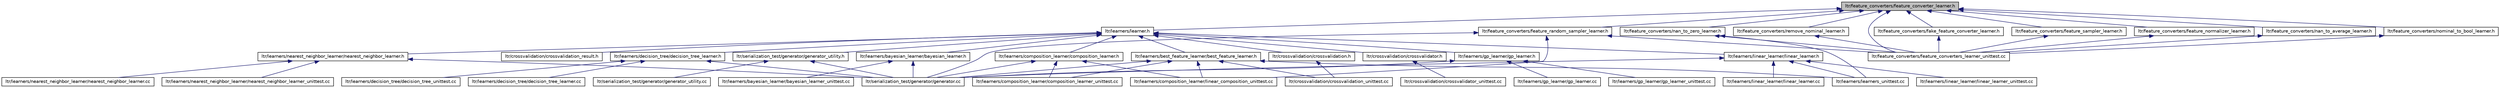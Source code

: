 digraph G
{
  edge [fontname="Helvetica",fontsize="10",labelfontname="Helvetica",labelfontsize="10"];
  node [fontname="Helvetica",fontsize="10",shape=record];
  Node1 [label="ltr/feature_converters/feature_converter_learner.h",height=0.2,width=0.4,color="black", fillcolor="grey75", style="filled" fontcolor="black"];
  Node1 -> Node2 [dir="back",color="midnightblue",fontsize="10",style="solid",fontname="Helvetica"];
  Node2 [label="ltr/learners/learner.h",height=0.2,width=0.4,color="black", fillcolor="white", style="filled",URL="$learner_8h.html"];
  Node2 -> Node3 [dir="back",color="midnightblue",fontsize="10",style="solid",fontname="Helvetica"];
  Node3 [label="ltr/crossvalidation/crossvalidation.h",height=0.2,width=0.4,color="black", fillcolor="white", style="filled",URL="$crossvalidation_8h.html"];
  Node3 -> Node4 [dir="back",color="midnightblue",fontsize="10",style="solid",fontname="Helvetica"];
  Node4 [label="ltr/crossvalidation/crossvalidation_unittest.cc",height=0.2,width=0.4,color="black", fillcolor="white", style="filled",URL="$crossvalidation__unittest_8cc.html"];
  Node2 -> Node5 [dir="back",color="midnightblue",fontsize="10",style="solid",fontname="Helvetica"];
  Node5 [label="ltr/crossvalidation/crossvalidation_result.h",height=0.2,width=0.4,color="black", fillcolor="white", style="filled",URL="$crossvalidation__result_8h.html"];
  Node2 -> Node6 [dir="back",color="midnightblue",fontsize="10",style="solid",fontname="Helvetica"];
  Node6 [label="ltr/learners/best_feature_learner/best_feature_learner.h",height=0.2,width=0.4,color="black", fillcolor="white", style="filled",URL="$best__feature__learner_8h.html"];
  Node6 -> Node4 [dir="back",color="midnightblue",fontsize="10",style="solid",fontname="Helvetica"];
  Node6 -> Node7 [dir="back",color="midnightblue",fontsize="10",style="solid",fontname="Helvetica"];
  Node7 [label="ltr/learners/composition_learner/composition_learner_unittest.cc",height=0.2,width=0.4,color="black", fillcolor="white", style="filled",URL="$composition__learner__unittest_8cc.html"];
  Node6 -> Node8 [dir="back",color="midnightblue",fontsize="10",style="solid",fontname="Helvetica"];
  Node8 [label="ltr/learners/composition_learner/linear_composition_unittest.cc",height=0.2,width=0.4,color="black", fillcolor="white", style="filled",URL="$linear__composition__unittest_8cc.html"];
  Node6 -> Node9 [dir="back",color="midnightblue",fontsize="10",style="solid",fontname="Helvetica"];
  Node9 [label="ltr/learners/learners_unittest.cc",height=0.2,width=0.4,color="black", fillcolor="white", style="filled",URL="$learners__unittest_8cc.html"];
  Node6 -> Node10 [dir="back",color="midnightblue",fontsize="10",style="solid",fontname="Helvetica"];
  Node10 [label="ltr/serialization_test/generator/generator.cc",height=0.2,width=0.4,color="black", fillcolor="white", style="filled",URL="$generator_8cc.html"];
  Node2 -> Node11 [dir="back",color="midnightblue",fontsize="10",style="solid",fontname="Helvetica"];
  Node11 [label="ltr/crossvalidation/crossvalidator.h",height=0.2,width=0.4,color="black", fillcolor="white", style="filled",URL="$crossvalidator_8h.html"];
  Node11 -> Node12 [dir="back",color="midnightblue",fontsize="10",style="solid",fontname="Helvetica"];
  Node12 [label="ltr/crossvalidation/crossvalidator_unittest.cc",height=0.2,width=0.4,color="black", fillcolor="white", style="filled",URL="$crossvalidator__unittest_8cc.html"];
  Node2 -> Node13 [dir="back",color="midnightblue",fontsize="10",style="solid",fontname="Helvetica"];
  Node13 [label="ltr/learners/bayesian_learner/bayesian_learner.h",height=0.2,width=0.4,color="black", fillcolor="white", style="filled",URL="$bayesian__learner_8h.html"];
  Node13 -> Node14 [dir="back",color="midnightblue",fontsize="10",style="solid",fontname="Helvetica"];
  Node14 [label="ltr/learners/bayesian_learner/bayesian_learner_unittest.cc",height=0.2,width=0.4,color="black", fillcolor="white", style="filled",URL="$bayesian__learner__unittest_8cc.html"];
  Node13 -> Node10 [dir="back",color="midnightblue",fontsize="10",style="solid",fontname="Helvetica"];
  Node2 -> Node15 [dir="back",color="midnightblue",fontsize="10",style="solid",fontname="Helvetica"];
  Node15 [label="ltr/learners/composition_learner/composition_learner.h",height=0.2,width=0.4,color="black", fillcolor="white", style="filled",URL="$composition__learner_8h.html"];
  Node15 -> Node7 [dir="back",color="midnightblue",fontsize="10",style="solid",fontname="Helvetica"];
  Node15 -> Node8 [dir="back",color="midnightblue",fontsize="10",style="solid",fontname="Helvetica"];
  Node15 -> Node10 [dir="back",color="midnightblue",fontsize="10",style="solid",fontname="Helvetica"];
  Node2 -> Node16 [dir="back",color="midnightblue",fontsize="10",style="solid",fontname="Helvetica"];
  Node16 [label="ltr/learners/decision_tree/decision_tree_learner.h",height=0.2,width=0.4,color="black", fillcolor="white", style="filled",URL="$decision__tree__learner_8h.html"];
  Node16 -> Node17 [dir="back",color="midnightblue",fontsize="10",style="solid",fontname="Helvetica"];
  Node17 [label="ltr/learners/decision_tree/decision_tree_learner.cc",height=0.2,width=0.4,color="black", fillcolor="white", style="filled",URL="$decision__tree__learner_8cc.html"];
  Node16 -> Node18 [dir="back",color="midnightblue",fontsize="10",style="solid",fontname="Helvetica"];
  Node18 [label="ltr/learners/decision_tree/decision_tree_unittest.cc",height=0.2,width=0.4,color="black", fillcolor="white", style="filled",URL="$decision__tree__unittest_8cc.html"];
  Node16 -> Node10 [dir="back",color="midnightblue",fontsize="10",style="solid",fontname="Helvetica"];
  Node2 -> Node19 [dir="back",color="midnightblue",fontsize="10",style="solid",fontname="Helvetica"];
  Node19 [label="ltr/learners/gp_learner/gp_learner.h",height=0.2,width=0.4,color="black", fillcolor="white", style="filled",URL="$gp__learner_8h.html"];
  Node19 -> Node20 [dir="back",color="midnightblue",fontsize="10",style="solid",fontname="Helvetica"];
  Node20 [label="ltr/learners/gp_learner/gp_learner.cc",height=0.2,width=0.4,color="black", fillcolor="white", style="filled",URL="$gp__learner_8cc.html"];
  Node19 -> Node21 [dir="back",color="midnightblue",fontsize="10",style="solid",fontname="Helvetica"];
  Node21 [label="ltr/learners/gp_learner/gp_learner_unittest.cc",height=0.2,width=0.4,color="black", fillcolor="white", style="filled",URL="$gp__learner__unittest_8cc.html"];
  Node19 -> Node10 [dir="back",color="midnightblue",fontsize="10",style="solid",fontname="Helvetica"];
  Node2 -> Node22 [dir="back",color="midnightblue",fontsize="10",style="solid",fontname="Helvetica"];
  Node22 [label="ltr/learners/linear_learner/linear_learner.h",height=0.2,width=0.4,color="black", fillcolor="white", style="filled",URL="$linear__learner_8h.html"];
  Node22 -> Node9 [dir="back",color="midnightblue",fontsize="10",style="solid",fontname="Helvetica"];
  Node22 -> Node23 [dir="back",color="midnightblue",fontsize="10",style="solid",fontname="Helvetica"];
  Node23 [label="ltr/learners/linear_learner/linear_learner.cc",height=0.2,width=0.4,color="black", fillcolor="white", style="filled",URL="$linear__learner_8cc.html"];
  Node22 -> Node24 [dir="back",color="midnightblue",fontsize="10",style="solid",fontname="Helvetica"];
  Node24 [label="ltr/learners/linear_learner/linear_learner_unittest.cc",height=0.2,width=0.4,color="black", fillcolor="white", style="filled",URL="$linear__learner__unittest_8cc.html"];
  Node22 -> Node10 [dir="back",color="midnightblue",fontsize="10",style="solid",fontname="Helvetica"];
  Node2 -> Node25 [dir="back",color="midnightblue",fontsize="10",style="solid",fontname="Helvetica"];
  Node25 [label="ltr/learners/nearest_neighbor_learner/nearest_neighbor_learner.h",height=0.2,width=0.4,color="black", fillcolor="white", style="filled",URL="$nearest__neighbor__learner_8h.html"];
  Node25 -> Node26 [dir="back",color="midnightblue",fontsize="10",style="solid",fontname="Helvetica"];
  Node26 [label="ltr/learners/nearest_neighbor_learner/nearest_neighbor_learner.cc",height=0.2,width=0.4,color="black", fillcolor="white", style="filled",URL="$nearest__neighbor__learner_8cc.html"];
  Node25 -> Node27 [dir="back",color="midnightblue",fontsize="10",style="solid",fontname="Helvetica"];
  Node27 [label="ltr/learners/nearest_neighbor_learner/nearest_neighbor_learner_unittest.cc",height=0.2,width=0.4,color="black", fillcolor="white", style="filled",URL="$nearest__neighbor__learner__unittest_8cc.html"];
  Node25 -> Node10 [dir="back",color="midnightblue",fontsize="10",style="solid",fontname="Helvetica"];
  Node2 -> Node28 [dir="back",color="midnightblue",fontsize="10",style="solid",fontname="Helvetica"];
  Node28 [label="ltr/serialization_test/generator/generator_utility.h",height=0.2,width=0.4,color="black", fillcolor="white", style="filled",URL="$generator__utility_8h.html"];
  Node28 -> Node10 [dir="back",color="midnightblue",fontsize="10",style="solid",fontname="Helvetica"];
  Node28 -> Node29 [dir="back",color="midnightblue",fontsize="10",style="solid",fontname="Helvetica"];
  Node29 [label="ltr/serialization_test/generator/generator_utility.cc",height=0.2,width=0.4,color="black", fillcolor="white", style="filled",URL="$generator__utility_8cc.html"];
  Node1 -> Node30 [dir="back",color="midnightblue",fontsize="10",style="solid",fontname="Helvetica"];
  Node30 [label="ltr/feature_converters/fake_feature_converter_learner.h",height=0.2,width=0.4,color="black", fillcolor="white", style="filled",URL="$fake__feature__converter__learner_8h.html"];
  Node30 -> Node31 [dir="back",color="midnightblue",fontsize="10",style="solid",fontname="Helvetica"];
  Node31 [label="ltr/feature_converters/feature_converters_learner_unittest.cc",height=0.2,width=0.4,color="black", fillcolor="white", style="filled",URL="$feature__converters__learner__unittest_8cc.html"];
  Node1 -> Node31 [dir="back",color="midnightblue",fontsize="10",style="solid",fontname="Helvetica"];
  Node1 -> Node32 [dir="back",color="midnightblue",fontsize="10",style="solid",fontname="Helvetica"];
  Node32 [label="ltr/feature_converters/feature_sampler_learner.h",height=0.2,width=0.4,color="black", fillcolor="white", style="filled",URL="$feature__sampler__learner_8h.html"];
  Node32 -> Node31 [dir="back",color="midnightblue",fontsize="10",style="solid",fontname="Helvetica"];
  Node1 -> Node33 [dir="back",color="midnightblue",fontsize="10",style="solid",fontname="Helvetica"];
  Node33 [label="ltr/feature_converters/feature_random_sampler_learner.h",height=0.2,width=0.4,color="black", fillcolor="white", style="filled",URL="$feature__random__sampler__learner_8h.html"];
  Node33 -> Node31 [dir="back",color="midnightblue",fontsize="10",style="solid",fontname="Helvetica"];
  Node33 -> Node8 [dir="back",color="midnightblue",fontsize="10",style="solid",fontname="Helvetica"];
  Node33 -> Node10 [dir="back",color="midnightblue",fontsize="10",style="solid",fontname="Helvetica"];
  Node1 -> Node34 [dir="back",color="midnightblue",fontsize="10",style="solid",fontname="Helvetica"];
  Node34 [label="ltr/feature_converters/feature_normalizer_learner.h",height=0.2,width=0.4,color="black", fillcolor="white", style="filled",URL="$feature__normalizer__learner_8h.html"];
  Node34 -> Node31 [dir="back",color="midnightblue",fontsize="10",style="solid",fontname="Helvetica"];
  Node1 -> Node35 [dir="back",color="midnightblue",fontsize="10",style="solid",fontname="Helvetica"];
  Node35 [label="ltr/feature_converters/nan_to_zero_learner.h",height=0.2,width=0.4,color="black", fillcolor="white", style="filled",URL="$nan__to__zero__learner_8h.html"];
  Node35 -> Node31 [dir="back",color="midnightblue",fontsize="10",style="solid",fontname="Helvetica"];
  Node35 -> Node9 [dir="back",color="midnightblue",fontsize="10",style="solid",fontname="Helvetica"];
  Node1 -> Node36 [dir="back",color="midnightblue",fontsize="10",style="solid",fontname="Helvetica"];
  Node36 [label="ltr/feature_converters/nan_to_average_learner.h",height=0.2,width=0.4,color="black", fillcolor="white", style="filled",URL="$nan__to__average__learner_8h.html"];
  Node36 -> Node31 [dir="back",color="midnightblue",fontsize="10",style="solid",fontname="Helvetica"];
  Node1 -> Node37 [dir="back",color="midnightblue",fontsize="10",style="solid",fontname="Helvetica"];
  Node37 [label="ltr/feature_converters/nominal_to_bool_learner.h",height=0.2,width=0.4,color="black", fillcolor="white", style="filled",URL="$nominal__to__bool__learner_8h.html"];
  Node37 -> Node31 [dir="back",color="midnightblue",fontsize="10",style="solid",fontname="Helvetica"];
  Node1 -> Node38 [dir="back",color="midnightblue",fontsize="10",style="solid",fontname="Helvetica"];
  Node38 [label="ltr/feature_converters/remove_nominal_learner.h",height=0.2,width=0.4,color="black", fillcolor="white", style="filled",URL="$remove__nominal__learner_8h.html"];
  Node38 -> Node31 [dir="back",color="midnightblue",fontsize="10",style="solid",fontname="Helvetica"];
}
